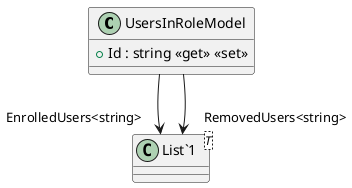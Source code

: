 @startuml
class UsersInRoleModel {
    + Id : string <<get>> <<set>>
}
class "List`1"<T> {
}
UsersInRoleModel --> "EnrolledUsers<string>" "List`1"
UsersInRoleModel --> "RemovedUsers<string>" "List`1"
@enduml
